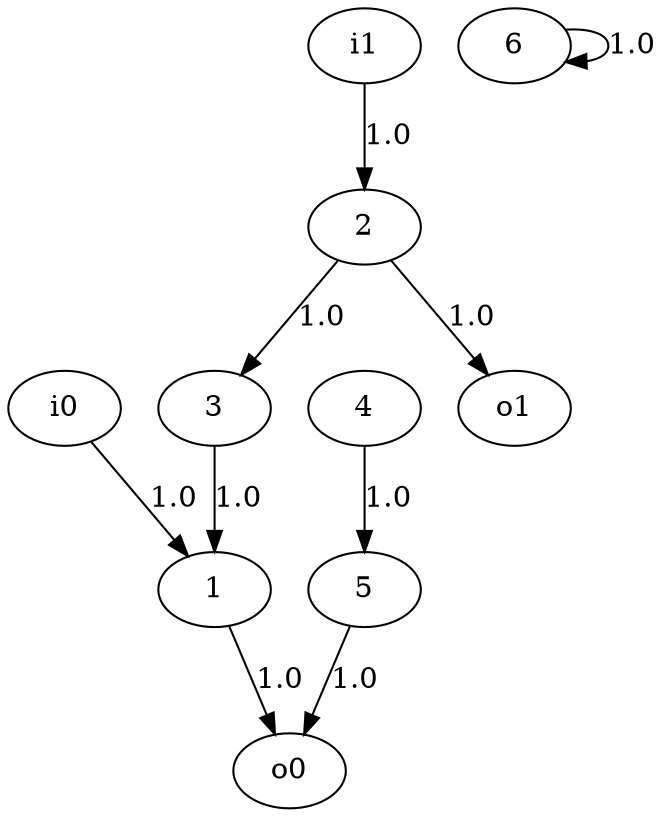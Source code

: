 digraph G
{
  i0 -> 1 [label="1.0"];
  i1 -> 2 [label="1.0"];
  2 -> 3  [label="1.0"];
  3 -> 1  [label="1.0"];
  4 -> 5  [label="1.0"];
  5 -> o0 [label="1.0"];
  6 -> 6  [label="1.0"];
  1 -> o0 [label="1.0"];
  2 -> o1 [label="1.0"];
}
